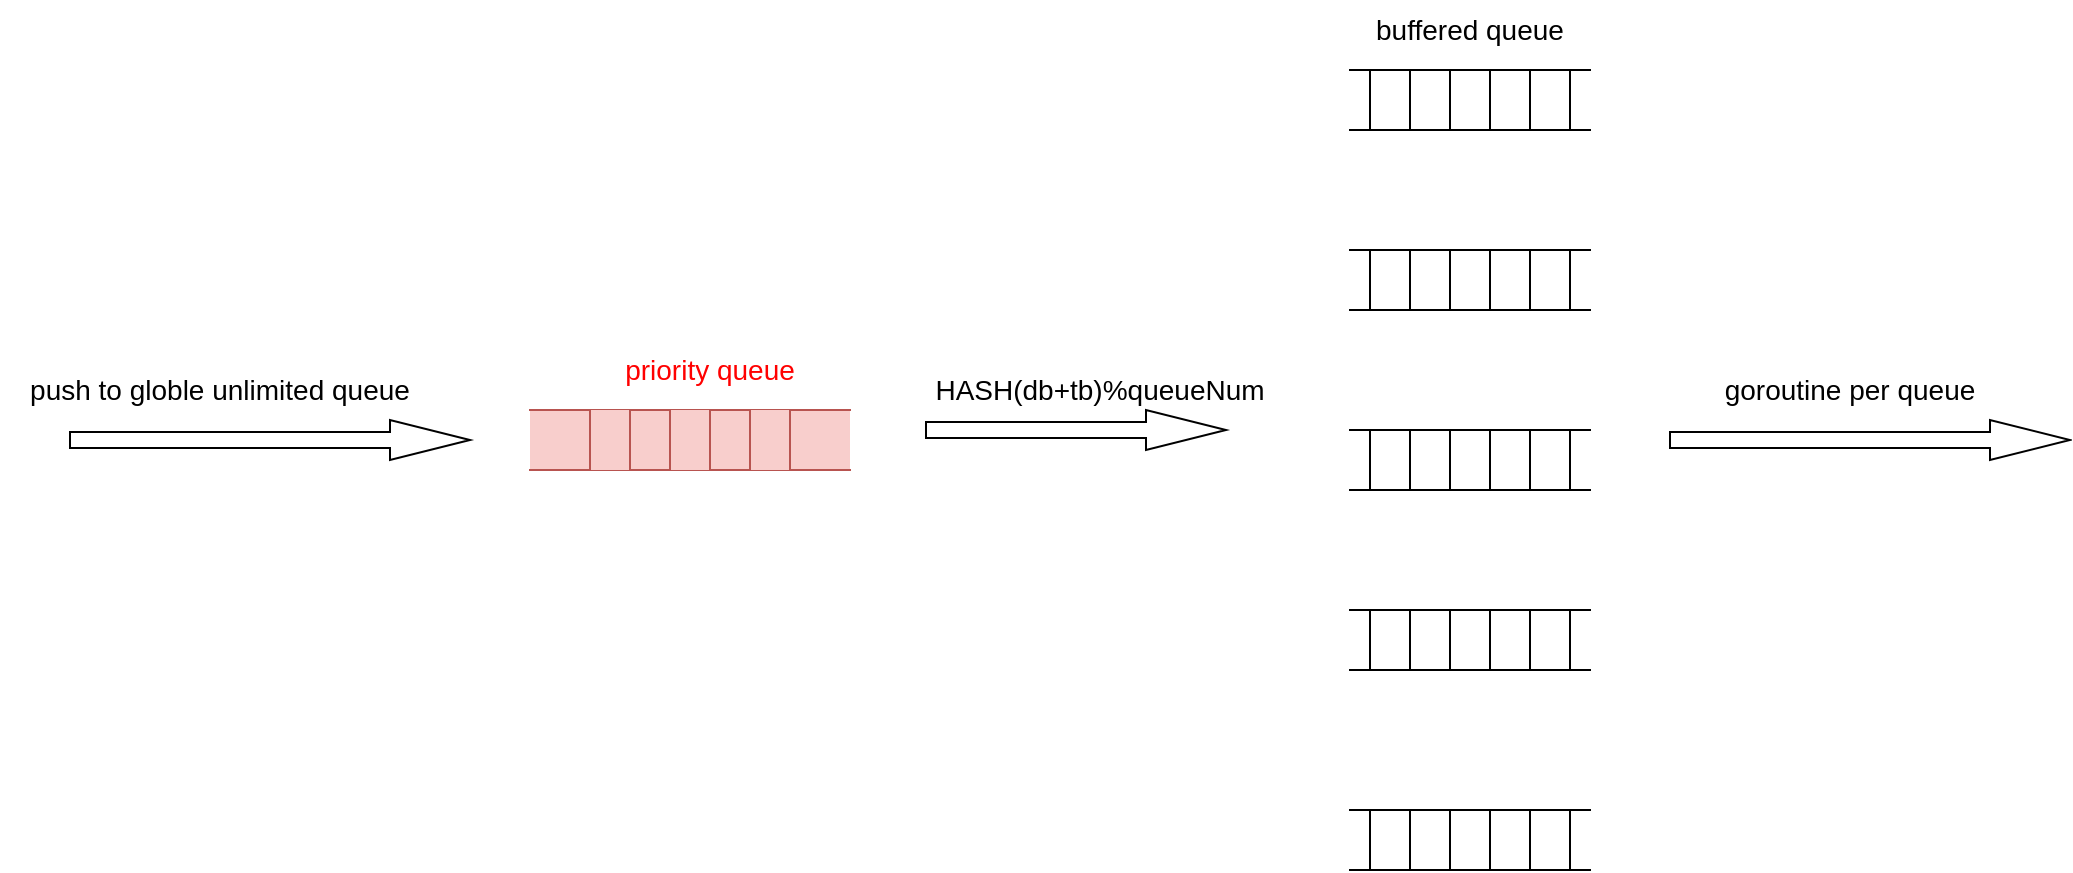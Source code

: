 <mxfile version="12.2.3" type="github" pages="1">
  <diagram id="Hh-H-gLmMzHsiyCh0N2A" name="第 1 页">
    <mxGraphModel dx="2235" dy="780" grid="1" gridSize="10" guides="1" tooltips="1" connect="1" arrows="1" fold="1" page="1" pageScale="1" pageWidth="827" pageHeight="1169" math="0" shadow="0">
      <root>
        <mxCell id="0"/>
        <mxCell id="1" parent="0"/>
        <mxCell id="KmmQ_426rwuld6rDFAZq-1" value="" style="html=1;dashed=0;whitespace=wrap;shape=partialRectangle;right=0;left=0;fillColor=#f8cecc;strokeColor=#b85450;fontSize=14;" vertex="1" parent="1">
          <mxGeometry x="140" y="350" width="160" height="30" as="geometry"/>
        </mxCell>
        <mxCell id="KmmQ_426rwuld6rDFAZq-5" value="" style="shape=partialRectangle;whiteSpace=wrap;html=1;top=0;bottom=0;fillColor=#f8cecc;strokeColor=#b85450;fontSize=14;" vertex="1" parent="1">
          <mxGeometry x="170" y="350" width="20" height="30" as="geometry"/>
        </mxCell>
        <mxCell id="KmmQ_426rwuld6rDFAZq-6" value="" style="shape=partialRectangle;whiteSpace=wrap;html=1;top=0;bottom=0;fillColor=#f8cecc;strokeColor=#b85450;fontSize=14;" vertex="1" parent="1">
          <mxGeometry x="210" y="350" width="20" height="30" as="geometry"/>
        </mxCell>
        <mxCell id="KmmQ_426rwuld6rDFAZq-7" value="" style="shape=partialRectangle;whiteSpace=wrap;html=1;top=0;bottom=0;fillColor=#f8cecc;strokeColor=#b85450;fontSize=14;" vertex="1" parent="1">
          <mxGeometry x="250" y="350" width="20" height="30" as="geometry"/>
        </mxCell>
        <mxCell id="KmmQ_426rwuld6rDFAZq-25" value="" style="html=1;dashed=0;whitespace=wrap;shape=partialRectangle;right=0;left=0;fillColor=none;fontSize=14;" vertex="1" parent="1">
          <mxGeometry x="550" y="180" width="120" height="30" as="geometry"/>
        </mxCell>
        <mxCell id="KmmQ_426rwuld6rDFAZq-26" value="" style="shape=partialRectangle;whiteSpace=wrap;html=1;top=0;bottom=0;fillColor=none;fontSize=14;" vertex="1" parent="1">
          <mxGeometry x="560" y="180" width="20" height="30" as="geometry"/>
        </mxCell>
        <mxCell id="KmmQ_426rwuld6rDFAZq-27" value="" style="shape=partialRectangle;whiteSpace=wrap;html=1;top=0;bottom=0;fillColor=none;fontSize=14;" vertex="1" parent="1">
          <mxGeometry x="600" y="180" width="20" height="30" as="geometry"/>
        </mxCell>
        <mxCell id="KmmQ_426rwuld6rDFAZq-28" value="" style="shape=partialRectangle;whiteSpace=wrap;html=1;top=0;bottom=0;fillColor=none;fontSize=14;" vertex="1" parent="1">
          <mxGeometry x="640" y="180" width="20" height="30" as="geometry"/>
        </mxCell>
        <mxCell id="KmmQ_426rwuld6rDFAZq-29" value="" style="html=1;dashed=0;whitespace=wrap;shape=partialRectangle;right=0;left=0;fillColor=none;fontSize=14;" vertex="1" parent="1">
          <mxGeometry x="550" y="270" width="120" height="30" as="geometry"/>
        </mxCell>
        <mxCell id="KmmQ_426rwuld6rDFAZq-30" value="" style="shape=partialRectangle;whiteSpace=wrap;html=1;top=0;bottom=0;fillColor=none;fontSize=14;" vertex="1" parent="1">
          <mxGeometry x="560" y="270" width="20" height="30" as="geometry"/>
        </mxCell>
        <mxCell id="KmmQ_426rwuld6rDFAZq-31" value="" style="shape=partialRectangle;whiteSpace=wrap;html=1;top=0;bottom=0;fillColor=none;fontSize=14;" vertex="1" parent="1">
          <mxGeometry x="600" y="270" width="20" height="30" as="geometry"/>
        </mxCell>
        <mxCell id="KmmQ_426rwuld6rDFAZq-32" value="" style="shape=partialRectangle;whiteSpace=wrap;html=1;top=0;bottom=0;fillColor=none;fontSize=14;" vertex="1" parent="1">
          <mxGeometry x="640" y="270" width="20" height="30" as="geometry"/>
        </mxCell>
        <mxCell id="KmmQ_426rwuld6rDFAZq-33" value="" style="html=1;dashed=0;whitespace=wrap;shape=partialRectangle;right=0;left=0;fillColor=none;fontSize=14;" vertex="1" parent="1">
          <mxGeometry x="550" y="360" width="120" height="30" as="geometry"/>
        </mxCell>
        <mxCell id="KmmQ_426rwuld6rDFAZq-34" value="" style="shape=partialRectangle;whiteSpace=wrap;html=1;top=0;bottom=0;fillColor=none;fontSize=14;" vertex="1" parent="1">
          <mxGeometry x="560" y="360" width="20" height="30" as="geometry"/>
        </mxCell>
        <mxCell id="KmmQ_426rwuld6rDFAZq-35" value="" style="shape=partialRectangle;whiteSpace=wrap;html=1;top=0;bottom=0;fillColor=none;fontSize=14;" vertex="1" parent="1">
          <mxGeometry x="600" y="360" width="20" height="30" as="geometry"/>
        </mxCell>
        <mxCell id="KmmQ_426rwuld6rDFAZq-36" value="" style="shape=partialRectangle;whiteSpace=wrap;html=1;top=0;bottom=0;fillColor=none;fontSize=14;" vertex="1" parent="1">
          <mxGeometry x="640" y="360" width="20" height="30" as="geometry"/>
        </mxCell>
        <mxCell id="KmmQ_426rwuld6rDFAZq-37" value="" style="html=1;dashed=0;whitespace=wrap;shape=partialRectangle;right=0;left=0;fillColor=none;fontSize=14;" vertex="1" parent="1">
          <mxGeometry x="550" y="450" width="120" height="30" as="geometry"/>
        </mxCell>
        <mxCell id="KmmQ_426rwuld6rDFAZq-38" value="" style="shape=partialRectangle;whiteSpace=wrap;html=1;top=0;bottom=0;fillColor=none;fontSize=14;" vertex="1" parent="1">
          <mxGeometry x="560" y="450" width="20" height="30" as="geometry"/>
        </mxCell>
        <mxCell id="KmmQ_426rwuld6rDFAZq-39" value="" style="shape=partialRectangle;whiteSpace=wrap;html=1;top=0;bottom=0;fillColor=none;fontSize=14;" vertex="1" parent="1">
          <mxGeometry x="600" y="450" width="20" height="30" as="geometry"/>
        </mxCell>
        <mxCell id="KmmQ_426rwuld6rDFAZq-40" value="" style="shape=partialRectangle;whiteSpace=wrap;html=1;top=0;bottom=0;fillColor=none;fontSize=14;" vertex="1" parent="1">
          <mxGeometry x="640" y="450" width="20" height="30" as="geometry"/>
        </mxCell>
        <mxCell id="KmmQ_426rwuld6rDFAZq-41" value="" style="html=1;dashed=0;whitespace=wrap;shape=partialRectangle;right=0;left=0;fillColor=none;fontSize=14;" vertex="1" parent="1">
          <mxGeometry x="550" y="550" width="120" height="30" as="geometry"/>
        </mxCell>
        <mxCell id="KmmQ_426rwuld6rDFAZq-42" value="" style="shape=partialRectangle;whiteSpace=wrap;html=1;top=0;bottom=0;fillColor=none;fontSize=14;" vertex="1" parent="1">
          <mxGeometry x="560" y="550" width="20" height="30" as="geometry"/>
        </mxCell>
        <mxCell id="KmmQ_426rwuld6rDFAZq-43" value="" style="shape=partialRectangle;whiteSpace=wrap;html=1;top=0;bottom=0;fillColor=none;fontSize=14;" vertex="1" parent="1">
          <mxGeometry x="600" y="550" width="20" height="30" as="geometry"/>
        </mxCell>
        <mxCell id="KmmQ_426rwuld6rDFAZq-44" value="" style="shape=partialRectangle;whiteSpace=wrap;html=1;top=0;bottom=0;fillColor=none;fontSize=14;" vertex="1" parent="1">
          <mxGeometry x="640" y="550" width="20" height="30" as="geometry"/>
        </mxCell>
        <mxCell id="KmmQ_426rwuld6rDFAZq-45" value="" style="html=1;shadow=0;dashed=0;align=center;verticalAlign=middle;shape=mxgraph.arrows2.arrow;dy=0.6;dx=40;notch=0;fontSize=14;" vertex="1" parent="1">
          <mxGeometry x="-90" y="355" width="200" height="20" as="geometry"/>
        </mxCell>
        <mxCell id="KmmQ_426rwuld6rDFAZq-46" value="" style="html=1;shadow=0;dashed=0;align=center;verticalAlign=middle;shape=mxgraph.arrows2.arrow;dy=0.6;dx=40;notch=0;fontSize=14;" vertex="1" parent="1">
          <mxGeometry x="338" y="350" width="150" height="20" as="geometry"/>
        </mxCell>
        <mxCell id="KmmQ_426rwuld6rDFAZq-47" value="" style="html=1;shadow=0;dashed=0;align=center;verticalAlign=middle;shape=mxgraph.arrows2.arrow;dy=0.6;dx=40;notch=0;fontSize=14;" vertex="1" parent="1">
          <mxGeometry x="710" y="355" width="200" height="20" as="geometry"/>
        </mxCell>
        <mxCell id="KmmQ_426rwuld6rDFAZq-48" value="push to globle unlimited queue" style="rounded=0;whiteSpace=wrap;html=1;shadow=1;opacity=0;fontSize=14;" vertex="1" parent="1">
          <mxGeometry x="-120" y="330" width="210" height="20" as="geometry"/>
        </mxCell>
        <mxCell id="KmmQ_426rwuld6rDFAZq-49" value="pri&lt;span style=&quot;font-size: 14px; background-color: rgb(255, 255, 255);&quot;&gt;ority&amp;nbsp;&lt;/span&gt;queue" style="rounded=0;whiteSpace=wrap;html=1;shadow=1;opacity=0;fontSize=14;fillColor=#f8cecc;strokeColor=#b85450;fontColor=#FF0000;" vertex="1" parent="1">
          <mxGeometry x="140" y="320" width="180" height="20" as="geometry"/>
        </mxCell>
        <mxCell id="KmmQ_426rwuld6rDFAZq-50" value="HASH(db+tb)%queueNum" style="rounded=0;whiteSpace=wrap;html=1;shadow=1;opacity=0;fontSize=14;" vertex="1" parent="1">
          <mxGeometry x="335" y="330" width="180" height="20" as="geometry"/>
        </mxCell>
        <mxCell id="KmmQ_426rwuld6rDFAZq-51" value="buffered queue" style="rounded=0;whiteSpace=wrap;html=1;shadow=1;opacity=0;fontSize=14;" vertex="1" parent="1">
          <mxGeometry x="520" y="150" width="180" height="20" as="geometry"/>
        </mxCell>
        <mxCell id="KmmQ_426rwuld6rDFAZq-52" value="goroutine per queue" style="rounded=0;whiteSpace=wrap;html=1;shadow=1;opacity=0;fontSize=14;" vertex="1" parent="1">
          <mxGeometry x="710" y="330" width="180" height="20" as="geometry"/>
        </mxCell>
      </root>
    </mxGraphModel>
  </diagram>
</mxfile>
